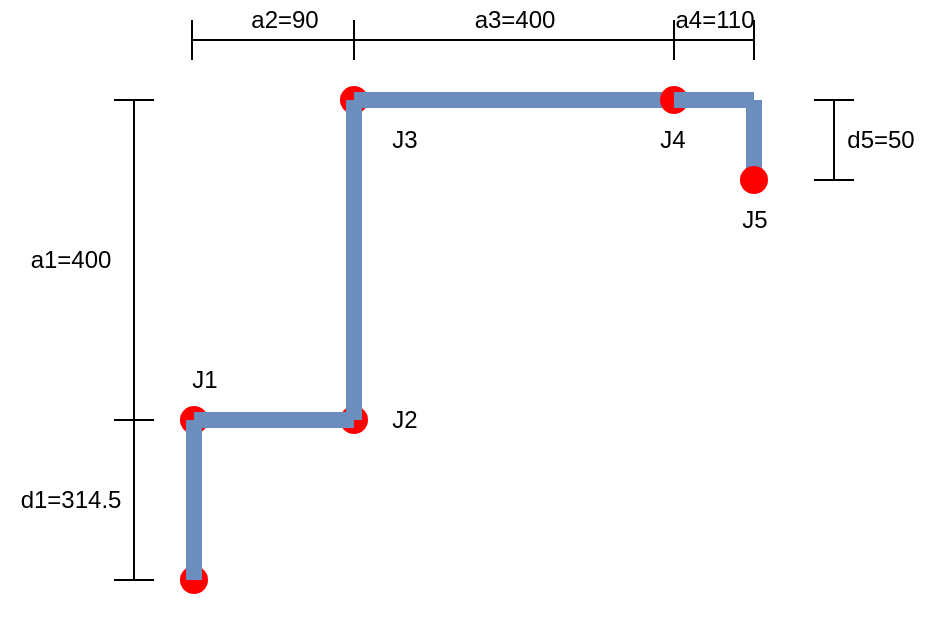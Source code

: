 <mxfile version="14.6.13" type="device"><diagram id="4YDCi4dYv4PrjFbGGnF2" name="第 1 页"><mxGraphModel dx="1006" dy="456" grid="1" gridSize="10" guides="1" tooltips="1" connect="1" arrows="1" fold="1" page="1" pageScale="1" pageWidth="827" pageHeight="1169" math="0" shadow="0"><root><mxCell id="0"/><mxCell id="1" parent="0"/><mxCell id="es-rlvTNxUsw_Sokwv-C-1" value="" style="shape=waypoint;sketch=0;size=6;pointerEvents=1;points=[];fillColor=none;resizable=0;rotatable=0;perimeter=centerPerimeter;snapToPoint=1;strokeColor=#FF0000;strokeWidth=5;" parent="1" vertex="1"><mxGeometry x="140" y="340" width="40" height="40" as="geometry"/></mxCell><mxCell id="es-rlvTNxUsw_Sokwv-C-3" value="" style="shape=waypoint;sketch=0;size=6;pointerEvents=1;points=[];fillColor=none;resizable=0;rotatable=0;perimeter=centerPerimeter;snapToPoint=1;strokeColor=#FF0000;strokeWidth=5;" parent="1" vertex="1"><mxGeometry x="140" y="260" width="40" height="40" as="geometry"/></mxCell><mxCell id="es-rlvTNxUsw_Sokwv-C-5" value="" style="shape=waypoint;sketch=0;size=6;pointerEvents=1;points=[];fillColor=none;resizable=0;rotatable=0;perimeter=centerPerimeter;snapToPoint=1;strokeColor=#FF0000;strokeWidth=5;" parent="1" vertex="1"><mxGeometry x="220" y="260" width="40" height="40" as="geometry"/></mxCell><mxCell id="es-rlvTNxUsw_Sokwv-C-6" value="" style="shape=waypoint;sketch=0;size=6;pointerEvents=1;points=[];fillColor=none;resizable=0;rotatable=0;perimeter=centerPerimeter;snapToPoint=1;strokeColor=#FF0000;strokeWidth=5;" parent="1" vertex="1"><mxGeometry x="220" y="100" width="40" height="40" as="geometry"/></mxCell><mxCell id="es-rlvTNxUsw_Sokwv-C-10" value="" style="endArrow=none;html=1;strokeWidth=8;fillColor=#dae8fc;strokeColor=#6c8ebf;" parent="1" edge="1"><mxGeometry width="50" height="50" relative="1" as="geometry"><mxPoint x="160" y="360" as="sourcePoint"/><mxPoint x="160" y="280" as="targetPoint"/></mxGeometry></mxCell><mxCell id="es-rlvTNxUsw_Sokwv-C-11" value="" style="endArrow=none;html=1;strokeWidth=8;fillColor=#dae8fc;strokeColor=#6c8ebf;" parent="1" source="es-rlvTNxUsw_Sokwv-C-5" edge="1"><mxGeometry width="50" height="50" relative="1" as="geometry"><mxPoint x="200" y="360" as="sourcePoint"/><mxPoint x="160" y="280" as="targetPoint"/></mxGeometry></mxCell><mxCell id="es-rlvTNxUsw_Sokwv-C-12" value="" style="endArrow=none;html=1;strokeWidth=8;fillColor=#dae8fc;strokeColor=#6c8ebf;exitX=0.425;exitY=0.5;exitDx=0;exitDy=0;exitPerimeter=0;entryX=0.5;entryY=0.625;entryDx=0;entryDy=0;entryPerimeter=0;" parent="1" source="es-rlvTNxUsw_Sokwv-C-5" edge="1" target="es-rlvTNxUsw_Sokwv-C-6"><mxGeometry width="50" height="50" relative="1" as="geometry"><mxPoint x="239.5" y="200" as="sourcePoint"/><mxPoint x="360" y="280" as="targetPoint"/></mxGeometry></mxCell><mxCell id="es-rlvTNxUsw_Sokwv-C-13" value="" style="endArrow=none;html=1;strokeWidth=8;fillColor=#dae8fc;strokeColor=#6c8ebf;entryX=0.55;entryY=0.45;entryDx=0;entryDy=0;entryPerimeter=0;exitX=0;exitY=0.7;exitDx=0;exitDy=0;exitPerimeter=0;" parent="1" target="es-rlvTNxUsw_Sokwv-C-6" edge="1" source="45WdFAsPjmPCSr6NAan3-1"><mxGeometry width="50" height="50" relative="1" as="geometry"><mxPoint x="520" y="280" as="sourcePoint"/><mxPoint x="280" y="90" as="targetPoint"/></mxGeometry></mxCell><mxCell id="es-rlvTNxUsw_Sokwv-C-14" value="" style="endArrow=none;html=1;strokeWidth=8;fillColor=#dae8fc;strokeColor=#6c8ebf;startArrow=none;" parent="1" edge="1" source="es-rlvTNxUsw_Sokwv-C-7"><mxGeometry width="50" height="50" relative="1" as="geometry"><mxPoint x="440" y="160" as="sourcePoint"/><mxPoint x="440" y="120" as="targetPoint"/></mxGeometry></mxCell><mxCell id="45WdFAsPjmPCSr6NAan3-1" value="" style="shape=waypoint;sketch=0;size=6;pointerEvents=1;points=[];fillColor=none;resizable=0;rotatable=0;perimeter=centerPerimeter;snapToPoint=1;strokeColor=#FF0000;strokeWidth=5;" parent="1" vertex="1"><mxGeometry x="380" y="100" width="40" height="40" as="geometry"/></mxCell><mxCell id="45WdFAsPjmPCSr6NAan3-2" value="" style="endArrow=none;html=1;strokeWidth=8;fillColor=#dae8fc;strokeColor=#6c8ebf;exitX=0.575;exitY=0.625;exitDx=0;exitDy=0;exitPerimeter=0;" parent="1" source="45WdFAsPjmPCSr6NAan3-1" edge="1"><mxGeometry width="50" height="50" relative="1" as="geometry"><mxPoint x="414" y="100" as="sourcePoint"/><mxPoint x="440" y="120" as="targetPoint"/></mxGeometry></mxCell><mxCell id="45WdFAsPjmPCSr6NAan3-19" value="J1" style="text;html=1;resizable=0;autosize=1;align=center;verticalAlign=middle;points=[];fillColor=none;strokeColor=none;rounded=0;" parent="1" vertex="1"><mxGeometry x="150" y="250" width="30" height="20" as="geometry"/></mxCell><mxCell id="45WdFAsPjmPCSr6NAan3-29" value="&lt;span style=&quot;color: rgba(0 , 0 , 0 , 0) ; font-family: monospace ; font-size: 0px&quot;&gt;%3CmxGraphModel%3E%3Croot%3E%3CmxCell%20id%3D%220%22%2F%3E%3CmxCell%20id%3D%221%22%20parent%3D%220%22%2F%3E%3CmxCell%20id%3D%222%22%20value%3D%22x0%22%20style%3D%22text%3Bhtml%3D1%3Bresizable%3D0%3Bautosize%3D1%3Balign%3Dcenter%3BverticalAlign%3Dmiddle%3Bpoints%3D%5B%5D%3BfillColor%3Dnone%3BstrokeColor%3Dnone%3Brounded%3D0%3B%22%20vertex%3D%221%22%20parent%3D%221%22%3E%3CmxGeometry%20x%3D%22186%22%20y%3D%22350%22%20width%3D%2230%22%20height%3D%2220%22%20as%3D%22geometry%22%2F%3E%3C%2FmxCell%3E%3C%2Froot%3E%3C%2FmxGraphModel%3E&lt;/span&gt;" style="shape=crossbar;whiteSpace=wrap;html=1;rounded=1;direction=south;" parent="1" vertex="1"><mxGeometry x="120" y="280" width="20" height="80" as="geometry"/></mxCell><mxCell id="45WdFAsPjmPCSr6NAan3-30" value="" style="shape=crossbar;whiteSpace=wrap;html=1;rounded=1;" parent="1" vertex="1"><mxGeometry x="159" y="80" width="81" height="20" as="geometry"/></mxCell><mxCell id="45WdFAsPjmPCSr6NAan3-31" value="" style="shape=crossbar;whiteSpace=wrap;html=1;rounded=1;" parent="1" vertex="1"><mxGeometry x="240" y="80" width="160" height="20" as="geometry"/></mxCell><mxCell id="45WdFAsPjmPCSr6NAan3-33" value="" style="shape=crossbar;whiteSpace=wrap;html=1;rounded=1;" parent="1" vertex="1"><mxGeometry x="400" y="80" width="40" height="20" as="geometry"/></mxCell><mxCell id="45WdFAsPjmPCSr6NAan3-35" value="&lt;span style=&quot;color: rgba(0 , 0 , 0 , 0) ; font-family: monospace ; font-size: 0px&quot;&gt;%3CmxGraphModel%3E%3Croot%3E%3CmxCell%20id%3D%220%22%2F%3E%3CmxCell%20id%3D%221%22%20parent%3D%220%22%2F%3E%3CmxCell%20id%3D%222%22%20value%3D%22x0%22%20style%3D%22text%3Bhtml%3D1%3Bresizable%3D0%3Bautosize%3D1%3Balign%3Dcenter%3BverticalAlign%3Dmiddle%3Bpoints%3D%5B%5D%3BfillColor%3Dnone%3BstrokeColor%3Dnone%3Brounded%3D0%3B%22%20vertex%3D%221%22%20parent%3D%221%22%3E%3CmxGeometry%20x%3D%22186%22%20y%3D%22350%22%20width%3D%2230%22%20height%3D%2220%22%20as%3D%22geometry%22%2F%3E%3C%2FmxCell%3E%3C%2Froot%3E%3C%2FmxGraphModel%3E&lt;/span&gt;" style="shape=crossbar;whiteSpace=wrap;html=1;rounded=1;direction=south;" parent="1" vertex="1"><mxGeometry x="470" y="120" width="20" height="40" as="geometry"/></mxCell><mxCell id="45WdFAsPjmPCSr6NAan3-36" value="a2=90" style="text;html=1;resizable=0;autosize=1;align=center;verticalAlign=middle;points=[];fillColor=none;strokeColor=none;rounded=0;" parent="1" vertex="1"><mxGeometry x="180" y="70" width="50" height="20" as="geometry"/></mxCell><mxCell id="45WdFAsPjmPCSr6NAan3-38" value="a3=400" style="text;html=1;resizable=0;autosize=1;align=center;verticalAlign=middle;points=[];fillColor=none;strokeColor=none;rounded=0;" parent="1" vertex="1"><mxGeometry x="290" y="70" width="60" height="20" as="geometry"/></mxCell><mxCell id="45WdFAsPjmPCSr6NAan3-39" value="a1=400" style="text;html=1;resizable=0;autosize=1;align=center;verticalAlign=middle;points=[];fillColor=none;strokeColor=none;rounded=0;" parent="1" vertex="1"><mxGeometry x="68" y="190" width="60" height="20" as="geometry"/></mxCell><mxCell id="45WdFAsPjmPCSr6NAan3-40" value="a4=110" style="text;html=1;resizable=0;autosize=1;align=center;verticalAlign=middle;points=[];fillColor=none;strokeColor=none;rounded=0;" parent="1" vertex="1"><mxGeometry x="390" y="70" width="60" height="20" as="geometry"/></mxCell><mxCell id="45WdFAsPjmPCSr6NAan3-41" value="d5=50" style="text;html=1;resizable=0;autosize=1;align=center;verticalAlign=middle;points=[];fillColor=none;strokeColor=none;rounded=0;" parent="1" vertex="1"><mxGeometry x="478" y="130" width="50" height="20" as="geometry"/></mxCell><mxCell id="45WdFAsPjmPCSr6NAan3-42" value="d1=314.5" style="text;html=1;resizable=0;autosize=1;align=center;verticalAlign=middle;points=[];fillColor=none;strokeColor=none;rounded=0;" parent="1" vertex="1"><mxGeometry x="63" y="310" width="70" height="20" as="geometry"/></mxCell><mxCell id="es-rlvTNxUsw_Sokwv-C-7" value="" style="shape=waypoint;sketch=0;size=6;pointerEvents=1;points=[];fillColor=none;resizable=0;rotatable=0;perimeter=centerPerimeter;snapToPoint=1;strokeColor=#FF0000;strokeWidth=5;" parent="1" vertex="1"><mxGeometry x="420" y="140" width="40" height="40" as="geometry"/></mxCell><mxCell id="who57jcmRo2UMgfW6qGg-6" value="" style="endArrow=none;html=1;strokeWidth=8;fillColor=#dae8fc;strokeColor=#6c8ebf;startArrow=none;" edge="1" parent="1" target="es-rlvTNxUsw_Sokwv-C-7"><mxGeometry width="50" height="50" relative="1" as="geometry"><mxPoint x="440" y="160" as="sourcePoint"/><mxPoint x="440" y="120" as="targetPoint"/></mxGeometry></mxCell><mxCell id="who57jcmRo2UMgfW6qGg-8" value="" style="shape=crossbar;whiteSpace=wrap;html=1;rounded=1;direction=south;" vertex="1" parent="1"><mxGeometry x="120" y="120" width="20" height="160" as="geometry"/></mxCell><mxCell id="who57jcmRo2UMgfW6qGg-9" value="J2" style="text;html=1;resizable=0;autosize=1;align=center;verticalAlign=middle;points=[];fillColor=none;strokeColor=none;rounded=0;" vertex="1" parent="1"><mxGeometry x="250" y="270" width="30" height="20" as="geometry"/></mxCell><mxCell id="who57jcmRo2UMgfW6qGg-10" value="J3" style="text;html=1;resizable=0;autosize=1;align=center;verticalAlign=middle;points=[];fillColor=none;strokeColor=none;rounded=0;" vertex="1" parent="1"><mxGeometry x="250" y="130" width="30" height="20" as="geometry"/></mxCell><mxCell id="who57jcmRo2UMgfW6qGg-11" value="J4" style="text;html=1;resizable=0;autosize=1;align=center;verticalAlign=middle;points=[];fillColor=none;strokeColor=none;rounded=0;" vertex="1" parent="1"><mxGeometry x="384" y="130" width="30" height="20" as="geometry"/></mxCell><mxCell id="who57jcmRo2UMgfW6qGg-12" value="J5" style="text;html=1;resizable=0;autosize=1;align=center;verticalAlign=middle;points=[];fillColor=none;strokeColor=none;rounded=0;" vertex="1" parent="1"><mxGeometry x="425" y="170" width="30" height="20" as="geometry"/></mxCell></root></mxGraphModel></diagram></mxfile>